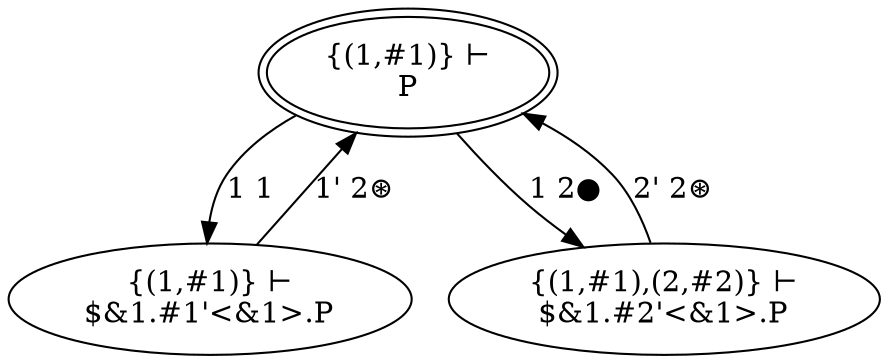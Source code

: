digraph {
    s0 [peripheries=2,label="{(1,#1)} ⊢
P"]
    s1 [label="{(1,#1)} ⊢
$&1.#1'<&1>.P"]
    s2 [label="{(1,#1),(2,#2)} ⊢
$&1.#2'<&1>.P"]

    s0 -> s1 [label="1 1 "]
    s0 -> s2 [label="1 2● "]
    s1 -> s0 [label="1' 2⊛ "]
    s2 -> s0 [label="2' 2⊛ "]
}
